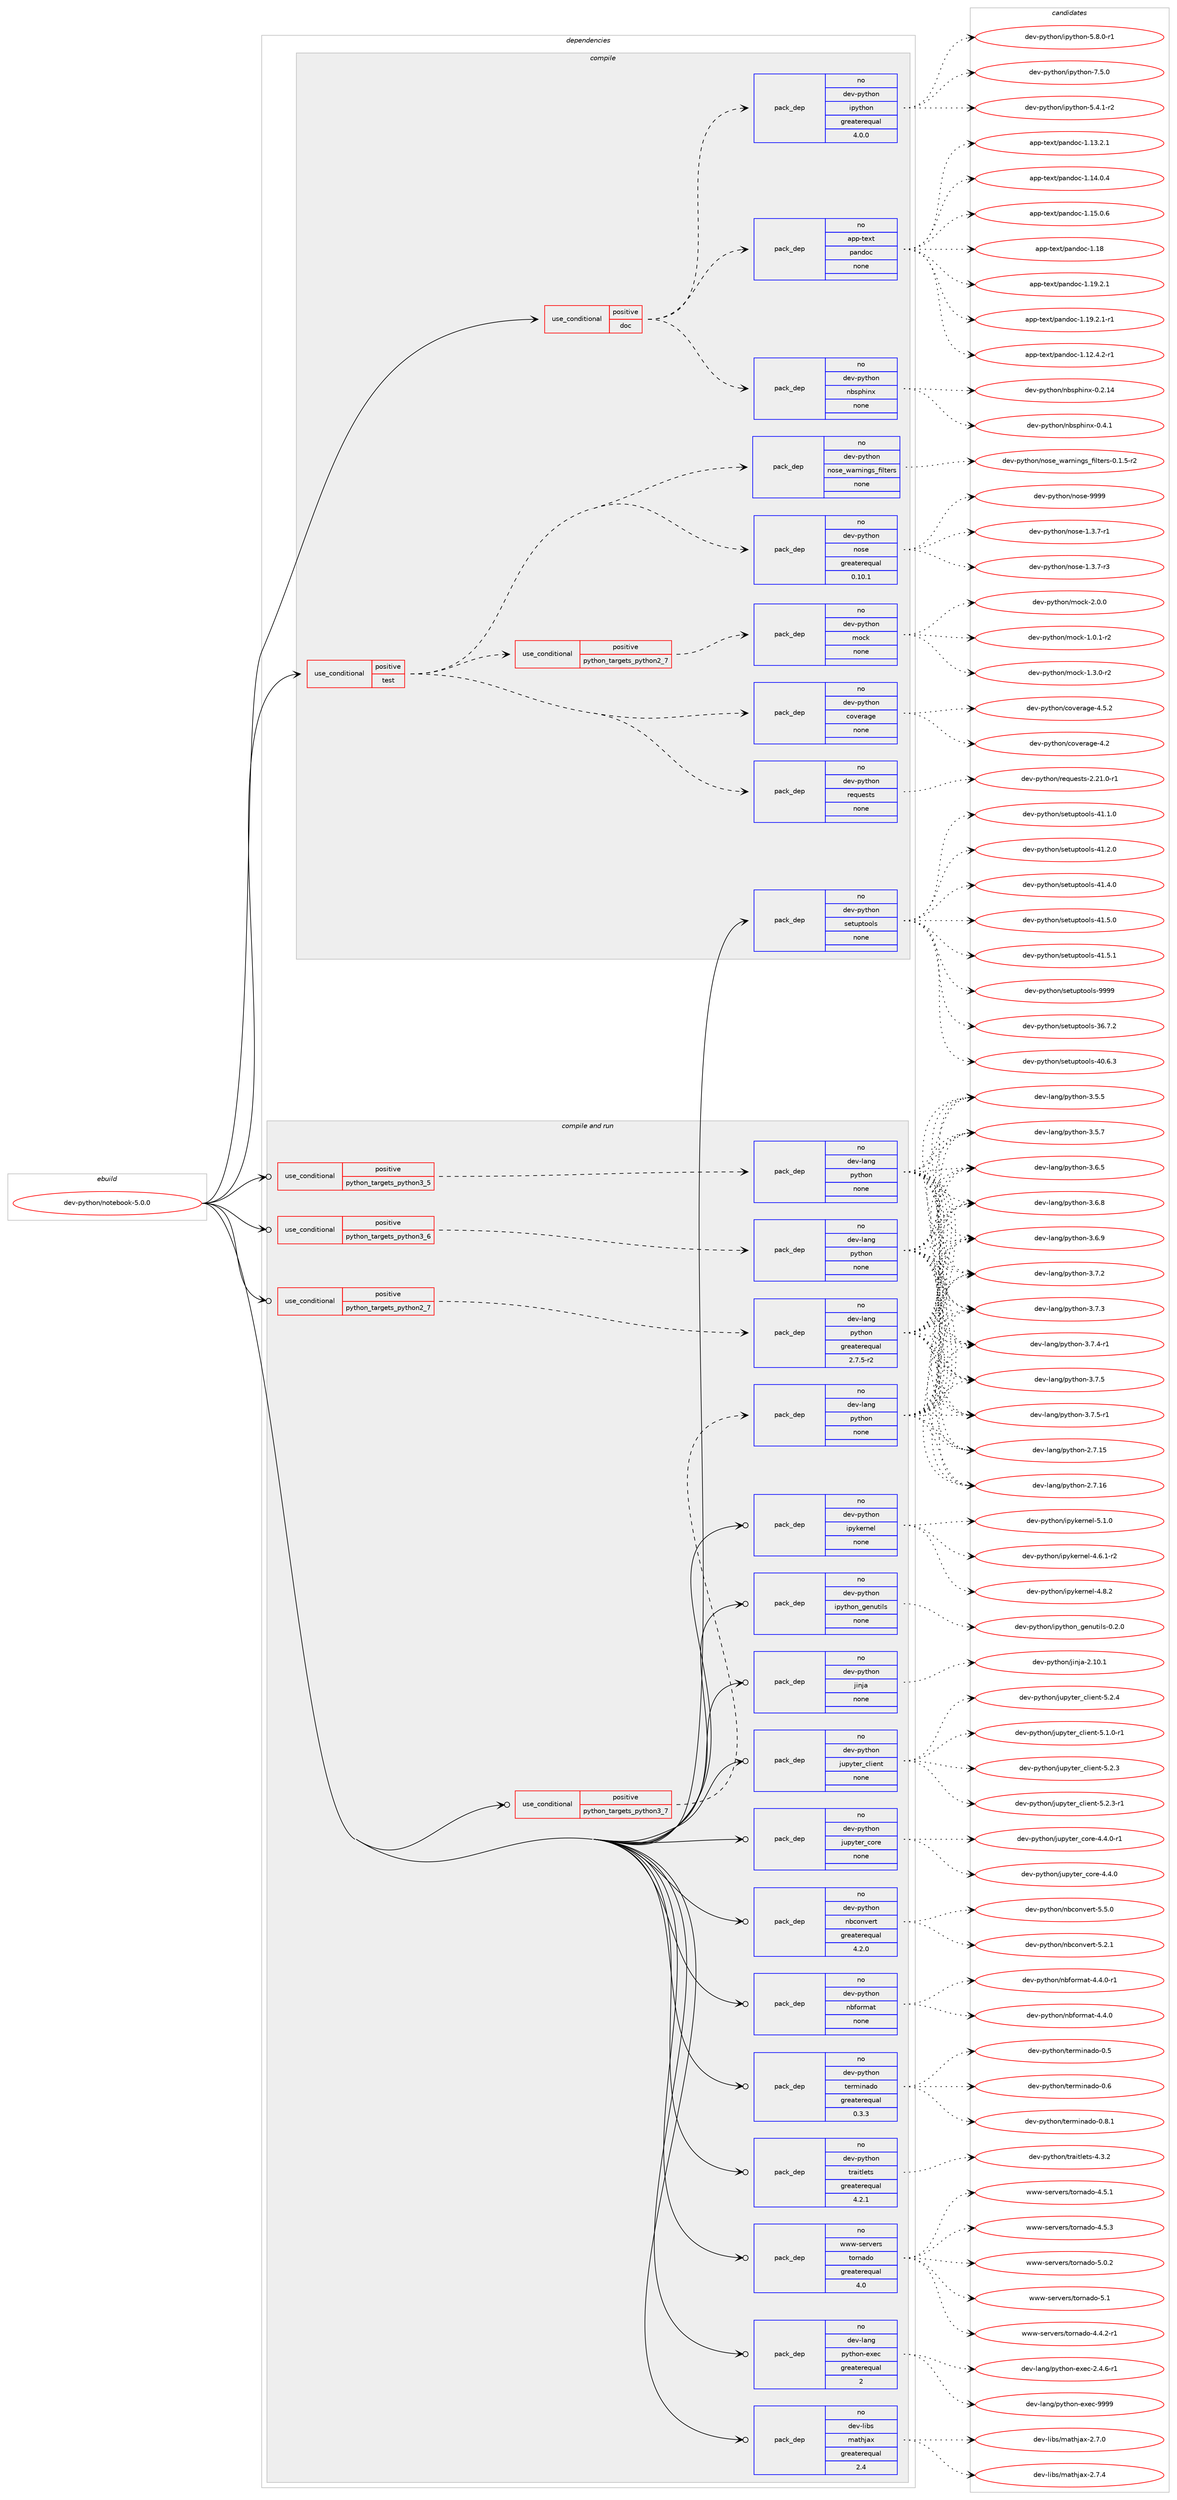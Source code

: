 digraph prolog {

# *************
# Graph options
# *************

newrank=true;
concentrate=true;
compound=true;
graph [rankdir=LR,fontname=Helvetica,fontsize=10,ranksep=1.5];#, ranksep=2.5, nodesep=0.2];
edge  [arrowhead=vee];
node  [fontname=Helvetica,fontsize=10];

# **********
# The ebuild
# **********

subgraph cluster_leftcol {
color=gray;
rank=same;
label=<<i>ebuild</i>>;
id [label="dev-python/notebook-5.0.0", color=red, width=4, href="../dev-python/notebook-5.0.0.svg"];
}

# ****************
# The dependencies
# ****************

subgraph cluster_midcol {
color=gray;
label=<<i>dependencies</i>>;
subgraph cluster_compile {
fillcolor="#eeeeee";
style=filled;
label=<<i>compile</i>>;
subgraph cond143280 {
dependency617019 [label=<<TABLE BORDER="0" CELLBORDER="1" CELLSPACING="0" CELLPADDING="4"><TR><TD ROWSPAN="3" CELLPADDING="10">use_conditional</TD></TR><TR><TD>positive</TD></TR><TR><TD>doc</TD></TR></TABLE>>, shape=none, color=red];
subgraph pack461931 {
dependency617020 [label=<<TABLE BORDER="0" CELLBORDER="1" CELLSPACING="0" CELLPADDING="4" WIDTH="220"><TR><TD ROWSPAN="6" CELLPADDING="30">pack_dep</TD></TR><TR><TD WIDTH="110">no</TD></TR><TR><TD>app-text</TD></TR><TR><TD>pandoc</TD></TR><TR><TD>none</TD></TR><TR><TD></TD></TR></TABLE>>, shape=none, color=blue];
}
dependency617019:e -> dependency617020:w [weight=20,style="dashed",arrowhead="vee"];
subgraph pack461932 {
dependency617021 [label=<<TABLE BORDER="0" CELLBORDER="1" CELLSPACING="0" CELLPADDING="4" WIDTH="220"><TR><TD ROWSPAN="6" CELLPADDING="30">pack_dep</TD></TR><TR><TD WIDTH="110">no</TD></TR><TR><TD>dev-python</TD></TR><TR><TD>ipython</TD></TR><TR><TD>greaterequal</TD></TR><TR><TD>4.0.0</TD></TR></TABLE>>, shape=none, color=blue];
}
dependency617019:e -> dependency617021:w [weight=20,style="dashed",arrowhead="vee"];
subgraph pack461933 {
dependency617022 [label=<<TABLE BORDER="0" CELLBORDER="1" CELLSPACING="0" CELLPADDING="4" WIDTH="220"><TR><TD ROWSPAN="6" CELLPADDING="30">pack_dep</TD></TR><TR><TD WIDTH="110">no</TD></TR><TR><TD>dev-python</TD></TR><TR><TD>nbsphinx</TD></TR><TR><TD>none</TD></TR><TR><TD></TD></TR></TABLE>>, shape=none, color=blue];
}
dependency617019:e -> dependency617022:w [weight=20,style="dashed",arrowhead="vee"];
}
id:e -> dependency617019:w [weight=20,style="solid",arrowhead="vee"];
subgraph cond143281 {
dependency617023 [label=<<TABLE BORDER="0" CELLBORDER="1" CELLSPACING="0" CELLPADDING="4"><TR><TD ROWSPAN="3" CELLPADDING="10">use_conditional</TD></TR><TR><TD>positive</TD></TR><TR><TD>test</TD></TR></TABLE>>, shape=none, color=red];
subgraph cond143282 {
dependency617024 [label=<<TABLE BORDER="0" CELLBORDER="1" CELLSPACING="0" CELLPADDING="4"><TR><TD ROWSPAN="3" CELLPADDING="10">use_conditional</TD></TR><TR><TD>positive</TD></TR><TR><TD>python_targets_python2_7</TD></TR></TABLE>>, shape=none, color=red];
subgraph pack461934 {
dependency617025 [label=<<TABLE BORDER="0" CELLBORDER="1" CELLSPACING="0" CELLPADDING="4" WIDTH="220"><TR><TD ROWSPAN="6" CELLPADDING="30">pack_dep</TD></TR><TR><TD WIDTH="110">no</TD></TR><TR><TD>dev-python</TD></TR><TR><TD>mock</TD></TR><TR><TD>none</TD></TR><TR><TD></TD></TR></TABLE>>, shape=none, color=blue];
}
dependency617024:e -> dependency617025:w [weight=20,style="dashed",arrowhead="vee"];
}
dependency617023:e -> dependency617024:w [weight=20,style="dashed",arrowhead="vee"];
subgraph pack461935 {
dependency617026 [label=<<TABLE BORDER="0" CELLBORDER="1" CELLSPACING="0" CELLPADDING="4" WIDTH="220"><TR><TD ROWSPAN="6" CELLPADDING="30">pack_dep</TD></TR><TR><TD WIDTH="110">no</TD></TR><TR><TD>dev-python</TD></TR><TR><TD>nose</TD></TR><TR><TD>greaterequal</TD></TR><TR><TD>0.10.1</TD></TR></TABLE>>, shape=none, color=blue];
}
dependency617023:e -> dependency617026:w [weight=20,style="dashed",arrowhead="vee"];
subgraph pack461936 {
dependency617027 [label=<<TABLE BORDER="0" CELLBORDER="1" CELLSPACING="0" CELLPADDING="4" WIDTH="220"><TR><TD ROWSPAN="6" CELLPADDING="30">pack_dep</TD></TR><TR><TD WIDTH="110">no</TD></TR><TR><TD>dev-python</TD></TR><TR><TD>nose_warnings_filters</TD></TR><TR><TD>none</TD></TR><TR><TD></TD></TR></TABLE>>, shape=none, color=blue];
}
dependency617023:e -> dependency617027:w [weight=20,style="dashed",arrowhead="vee"];
subgraph pack461937 {
dependency617028 [label=<<TABLE BORDER="0" CELLBORDER="1" CELLSPACING="0" CELLPADDING="4" WIDTH="220"><TR><TD ROWSPAN="6" CELLPADDING="30">pack_dep</TD></TR><TR><TD WIDTH="110">no</TD></TR><TR><TD>dev-python</TD></TR><TR><TD>requests</TD></TR><TR><TD>none</TD></TR><TR><TD></TD></TR></TABLE>>, shape=none, color=blue];
}
dependency617023:e -> dependency617028:w [weight=20,style="dashed",arrowhead="vee"];
subgraph pack461938 {
dependency617029 [label=<<TABLE BORDER="0" CELLBORDER="1" CELLSPACING="0" CELLPADDING="4" WIDTH="220"><TR><TD ROWSPAN="6" CELLPADDING="30">pack_dep</TD></TR><TR><TD WIDTH="110">no</TD></TR><TR><TD>dev-python</TD></TR><TR><TD>coverage</TD></TR><TR><TD>none</TD></TR><TR><TD></TD></TR></TABLE>>, shape=none, color=blue];
}
dependency617023:e -> dependency617029:w [weight=20,style="dashed",arrowhead="vee"];
}
id:e -> dependency617023:w [weight=20,style="solid",arrowhead="vee"];
subgraph pack461939 {
dependency617030 [label=<<TABLE BORDER="0" CELLBORDER="1" CELLSPACING="0" CELLPADDING="4" WIDTH="220"><TR><TD ROWSPAN="6" CELLPADDING="30">pack_dep</TD></TR><TR><TD WIDTH="110">no</TD></TR><TR><TD>dev-python</TD></TR><TR><TD>setuptools</TD></TR><TR><TD>none</TD></TR><TR><TD></TD></TR></TABLE>>, shape=none, color=blue];
}
id:e -> dependency617030:w [weight=20,style="solid",arrowhead="vee"];
}
subgraph cluster_compileandrun {
fillcolor="#eeeeee";
style=filled;
label=<<i>compile and run</i>>;
subgraph cond143283 {
dependency617031 [label=<<TABLE BORDER="0" CELLBORDER="1" CELLSPACING="0" CELLPADDING="4"><TR><TD ROWSPAN="3" CELLPADDING="10">use_conditional</TD></TR><TR><TD>positive</TD></TR><TR><TD>python_targets_python2_7</TD></TR></TABLE>>, shape=none, color=red];
subgraph pack461940 {
dependency617032 [label=<<TABLE BORDER="0" CELLBORDER="1" CELLSPACING="0" CELLPADDING="4" WIDTH="220"><TR><TD ROWSPAN="6" CELLPADDING="30">pack_dep</TD></TR><TR><TD WIDTH="110">no</TD></TR><TR><TD>dev-lang</TD></TR><TR><TD>python</TD></TR><TR><TD>greaterequal</TD></TR><TR><TD>2.7.5-r2</TD></TR></TABLE>>, shape=none, color=blue];
}
dependency617031:e -> dependency617032:w [weight=20,style="dashed",arrowhead="vee"];
}
id:e -> dependency617031:w [weight=20,style="solid",arrowhead="odotvee"];
subgraph cond143284 {
dependency617033 [label=<<TABLE BORDER="0" CELLBORDER="1" CELLSPACING="0" CELLPADDING="4"><TR><TD ROWSPAN="3" CELLPADDING="10">use_conditional</TD></TR><TR><TD>positive</TD></TR><TR><TD>python_targets_python3_5</TD></TR></TABLE>>, shape=none, color=red];
subgraph pack461941 {
dependency617034 [label=<<TABLE BORDER="0" CELLBORDER="1" CELLSPACING="0" CELLPADDING="4" WIDTH="220"><TR><TD ROWSPAN="6" CELLPADDING="30">pack_dep</TD></TR><TR><TD WIDTH="110">no</TD></TR><TR><TD>dev-lang</TD></TR><TR><TD>python</TD></TR><TR><TD>none</TD></TR><TR><TD></TD></TR></TABLE>>, shape=none, color=blue];
}
dependency617033:e -> dependency617034:w [weight=20,style="dashed",arrowhead="vee"];
}
id:e -> dependency617033:w [weight=20,style="solid",arrowhead="odotvee"];
subgraph cond143285 {
dependency617035 [label=<<TABLE BORDER="0" CELLBORDER="1" CELLSPACING="0" CELLPADDING="4"><TR><TD ROWSPAN="3" CELLPADDING="10">use_conditional</TD></TR><TR><TD>positive</TD></TR><TR><TD>python_targets_python3_6</TD></TR></TABLE>>, shape=none, color=red];
subgraph pack461942 {
dependency617036 [label=<<TABLE BORDER="0" CELLBORDER="1" CELLSPACING="0" CELLPADDING="4" WIDTH="220"><TR><TD ROWSPAN="6" CELLPADDING="30">pack_dep</TD></TR><TR><TD WIDTH="110">no</TD></TR><TR><TD>dev-lang</TD></TR><TR><TD>python</TD></TR><TR><TD>none</TD></TR><TR><TD></TD></TR></TABLE>>, shape=none, color=blue];
}
dependency617035:e -> dependency617036:w [weight=20,style="dashed",arrowhead="vee"];
}
id:e -> dependency617035:w [weight=20,style="solid",arrowhead="odotvee"];
subgraph cond143286 {
dependency617037 [label=<<TABLE BORDER="0" CELLBORDER="1" CELLSPACING="0" CELLPADDING="4"><TR><TD ROWSPAN="3" CELLPADDING="10">use_conditional</TD></TR><TR><TD>positive</TD></TR><TR><TD>python_targets_python3_7</TD></TR></TABLE>>, shape=none, color=red];
subgraph pack461943 {
dependency617038 [label=<<TABLE BORDER="0" CELLBORDER="1" CELLSPACING="0" CELLPADDING="4" WIDTH="220"><TR><TD ROWSPAN="6" CELLPADDING="30">pack_dep</TD></TR><TR><TD WIDTH="110">no</TD></TR><TR><TD>dev-lang</TD></TR><TR><TD>python</TD></TR><TR><TD>none</TD></TR><TR><TD></TD></TR></TABLE>>, shape=none, color=blue];
}
dependency617037:e -> dependency617038:w [weight=20,style="dashed",arrowhead="vee"];
}
id:e -> dependency617037:w [weight=20,style="solid",arrowhead="odotvee"];
subgraph pack461944 {
dependency617039 [label=<<TABLE BORDER="0" CELLBORDER="1" CELLSPACING="0" CELLPADDING="4" WIDTH="220"><TR><TD ROWSPAN="6" CELLPADDING="30">pack_dep</TD></TR><TR><TD WIDTH="110">no</TD></TR><TR><TD>dev-lang</TD></TR><TR><TD>python-exec</TD></TR><TR><TD>greaterequal</TD></TR><TR><TD>2</TD></TR></TABLE>>, shape=none, color=blue];
}
id:e -> dependency617039:w [weight=20,style="solid",arrowhead="odotvee"];
subgraph pack461945 {
dependency617040 [label=<<TABLE BORDER="0" CELLBORDER="1" CELLSPACING="0" CELLPADDING="4" WIDTH="220"><TR><TD ROWSPAN="6" CELLPADDING="30">pack_dep</TD></TR><TR><TD WIDTH="110">no</TD></TR><TR><TD>dev-libs</TD></TR><TR><TD>mathjax</TD></TR><TR><TD>greaterequal</TD></TR><TR><TD>2.4</TD></TR></TABLE>>, shape=none, color=blue];
}
id:e -> dependency617040:w [weight=20,style="solid",arrowhead="odotvee"];
subgraph pack461946 {
dependency617041 [label=<<TABLE BORDER="0" CELLBORDER="1" CELLSPACING="0" CELLPADDING="4" WIDTH="220"><TR><TD ROWSPAN="6" CELLPADDING="30">pack_dep</TD></TR><TR><TD WIDTH="110">no</TD></TR><TR><TD>dev-python</TD></TR><TR><TD>ipykernel</TD></TR><TR><TD>none</TD></TR><TR><TD></TD></TR></TABLE>>, shape=none, color=blue];
}
id:e -> dependency617041:w [weight=20,style="solid",arrowhead="odotvee"];
subgraph pack461947 {
dependency617042 [label=<<TABLE BORDER="0" CELLBORDER="1" CELLSPACING="0" CELLPADDING="4" WIDTH="220"><TR><TD ROWSPAN="6" CELLPADDING="30">pack_dep</TD></TR><TR><TD WIDTH="110">no</TD></TR><TR><TD>dev-python</TD></TR><TR><TD>ipython_genutils</TD></TR><TR><TD>none</TD></TR><TR><TD></TD></TR></TABLE>>, shape=none, color=blue];
}
id:e -> dependency617042:w [weight=20,style="solid",arrowhead="odotvee"];
subgraph pack461948 {
dependency617043 [label=<<TABLE BORDER="0" CELLBORDER="1" CELLSPACING="0" CELLPADDING="4" WIDTH="220"><TR><TD ROWSPAN="6" CELLPADDING="30">pack_dep</TD></TR><TR><TD WIDTH="110">no</TD></TR><TR><TD>dev-python</TD></TR><TR><TD>jinja</TD></TR><TR><TD>none</TD></TR><TR><TD></TD></TR></TABLE>>, shape=none, color=blue];
}
id:e -> dependency617043:w [weight=20,style="solid",arrowhead="odotvee"];
subgraph pack461949 {
dependency617044 [label=<<TABLE BORDER="0" CELLBORDER="1" CELLSPACING="0" CELLPADDING="4" WIDTH="220"><TR><TD ROWSPAN="6" CELLPADDING="30">pack_dep</TD></TR><TR><TD WIDTH="110">no</TD></TR><TR><TD>dev-python</TD></TR><TR><TD>jupyter_client</TD></TR><TR><TD>none</TD></TR><TR><TD></TD></TR></TABLE>>, shape=none, color=blue];
}
id:e -> dependency617044:w [weight=20,style="solid",arrowhead="odotvee"];
subgraph pack461950 {
dependency617045 [label=<<TABLE BORDER="0" CELLBORDER="1" CELLSPACING="0" CELLPADDING="4" WIDTH="220"><TR><TD ROWSPAN="6" CELLPADDING="30">pack_dep</TD></TR><TR><TD WIDTH="110">no</TD></TR><TR><TD>dev-python</TD></TR><TR><TD>jupyter_core</TD></TR><TR><TD>none</TD></TR><TR><TD></TD></TR></TABLE>>, shape=none, color=blue];
}
id:e -> dependency617045:w [weight=20,style="solid",arrowhead="odotvee"];
subgraph pack461951 {
dependency617046 [label=<<TABLE BORDER="0" CELLBORDER="1" CELLSPACING="0" CELLPADDING="4" WIDTH="220"><TR><TD ROWSPAN="6" CELLPADDING="30">pack_dep</TD></TR><TR><TD WIDTH="110">no</TD></TR><TR><TD>dev-python</TD></TR><TR><TD>nbconvert</TD></TR><TR><TD>greaterequal</TD></TR><TR><TD>4.2.0</TD></TR></TABLE>>, shape=none, color=blue];
}
id:e -> dependency617046:w [weight=20,style="solid",arrowhead="odotvee"];
subgraph pack461952 {
dependency617047 [label=<<TABLE BORDER="0" CELLBORDER="1" CELLSPACING="0" CELLPADDING="4" WIDTH="220"><TR><TD ROWSPAN="6" CELLPADDING="30">pack_dep</TD></TR><TR><TD WIDTH="110">no</TD></TR><TR><TD>dev-python</TD></TR><TR><TD>nbformat</TD></TR><TR><TD>none</TD></TR><TR><TD></TD></TR></TABLE>>, shape=none, color=blue];
}
id:e -> dependency617047:w [weight=20,style="solid",arrowhead="odotvee"];
subgraph pack461953 {
dependency617048 [label=<<TABLE BORDER="0" CELLBORDER="1" CELLSPACING="0" CELLPADDING="4" WIDTH="220"><TR><TD ROWSPAN="6" CELLPADDING="30">pack_dep</TD></TR><TR><TD WIDTH="110">no</TD></TR><TR><TD>dev-python</TD></TR><TR><TD>terminado</TD></TR><TR><TD>greaterequal</TD></TR><TR><TD>0.3.3</TD></TR></TABLE>>, shape=none, color=blue];
}
id:e -> dependency617048:w [weight=20,style="solid",arrowhead="odotvee"];
subgraph pack461954 {
dependency617049 [label=<<TABLE BORDER="0" CELLBORDER="1" CELLSPACING="0" CELLPADDING="4" WIDTH="220"><TR><TD ROWSPAN="6" CELLPADDING="30">pack_dep</TD></TR><TR><TD WIDTH="110">no</TD></TR><TR><TD>dev-python</TD></TR><TR><TD>traitlets</TD></TR><TR><TD>greaterequal</TD></TR><TR><TD>4.2.1</TD></TR></TABLE>>, shape=none, color=blue];
}
id:e -> dependency617049:w [weight=20,style="solid",arrowhead="odotvee"];
subgraph pack461955 {
dependency617050 [label=<<TABLE BORDER="0" CELLBORDER="1" CELLSPACING="0" CELLPADDING="4" WIDTH="220"><TR><TD ROWSPAN="6" CELLPADDING="30">pack_dep</TD></TR><TR><TD WIDTH="110">no</TD></TR><TR><TD>www-servers</TD></TR><TR><TD>tornado</TD></TR><TR><TD>greaterequal</TD></TR><TR><TD>4.0</TD></TR></TABLE>>, shape=none, color=blue];
}
id:e -> dependency617050:w [weight=20,style="solid",arrowhead="odotvee"];
}
subgraph cluster_run {
fillcolor="#eeeeee";
style=filled;
label=<<i>run</i>>;
}
}

# **************
# The candidates
# **************

subgraph cluster_choices {
rank=same;
color=gray;
label=<<i>candidates</i>>;

subgraph choice461931 {
color=black;
nodesep=1;
choice97112112451161011201164711297110100111994549464950465246504511449 [label="app-text/pandoc-1.12.4.2-r1", color=red, width=4,href="../app-text/pandoc-1.12.4.2-r1.svg"];
choice9711211245116101120116471129711010011199454946495146504649 [label="app-text/pandoc-1.13.2.1", color=red, width=4,href="../app-text/pandoc-1.13.2.1.svg"];
choice9711211245116101120116471129711010011199454946495246484652 [label="app-text/pandoc-1.14.0.4", color=red, width=4,href="../app-text/pandoc-1.14.0.4.svg"];
choice9711211245116101120116471129711010011199454946495346484654 [label="app-text/pandoc-1.15.0.6", color=red, width=4,href="../app-text/pandoc-1.15.0.6.svg"];
choice97112112451161011201164711297110100111994549464956 [label="app-text/pandoc-1.18", color=red, width=4,href="../app-text/pandoc-1.18.svg"];
choice9711211245116101120116471129711010011199454946495746504649 [label="app-text/pandoc-1.19.2.1", color=red, width=4,href="../app-text/pandoc-1.19.2.1.svg"];
choice97112112451161011201164711297110100111994549464957465046494511449 [label="app-text/pandoc-1.19.2.1-r1", color=red, width=4,href="../app-text/pandoc-1.19.2.1-r1.svg"];
dependency617020:e -> choice97112112451161011201164711297110100111994549464950465246504511449:w [style=dotted,weight="100"];
dependency617020:e -> choice9711211245116101120116471129711010011199454946495146504649:w [style=dotted,weight="100"];
dependency617020:e -> choice9711211245116101120116471129711010011199454946495246484652:w [style=dotted,weight="100"];
dependency617020:e -> choice9711211245116101120116471129711010011199454946495346484654:w [style=dotted,weight="100"];
dependency617020:e -> choice97112112451161011201164711297110100111994549464956:w [style=dotted,weight="100"];
dependency617020:e -> choice9711211245116101120116471129711010011199454946495746504649:w [style=dotted,weight="100"];
dependency617020:e -> choice97112112451161011201164711297110100111994549464957465046494511449:w [style=dotted,weight="100"];
}
subgraph choice461932 {
color=black;
nodesep=1;
choice10010111845112121116104111110471051121211161041111104553465246494511450 [label="dev-python/ipython-5.4.1-r2", color=red, width=4,href="../dev-python/ipython-5.4.1-r2.svg"];
choice10010111845112121116104111110471051121211161041111104553465646484511449 [label="dev-python/ipython-5.8.0-r1", color=red, width=4,href="../dev-python/ipython-5.8.0-r1.svg"];
choice1001011184511212111610411111047105112121116104111110455546534648 [label="dev-python/ipython-7.5.0", color=red, width=4,href="../dev-python/ipython-7.5.0.svg"];
dependency617021:e -> choice10010111845112121116104111110471051121211161041111104553465246494511450:w [style=dotted,weight="100"];
dependency617021:e -> choice10010111845112121116104111110471051121211161041111104553465646484511449:w [style=dotted,weight="100"];
dependency617021:e -> choice1001011184511212111610411111047105112121116104111110455546534648:w [style=dotted,weight="100"];
}
subgraph choice461933 {
color=black;
nodesep=1;
choice10010111845112121116104111110471109811511210410511012045484650464952 [label="dev-python/nbsphinx-0.2.14", color=red, width=4,href="../dev-python/nbsphinx-0.2.14.svg"];
choice100101118451121211161041111104711098115112104105110120454846524649 [label="dev-python/nbsphinx-0.4.1", color=red, width=4,href="../dev-python/nbsphinx-0.4.1.svg"];
dependency617022:e -> choice10010111845112121116104111110471109811511210410511012045484650464952:w [style=dotted,weight="100"];
dependency617022:e -> choice100101118451121211161041111104711098115112104105110120454846524649:w [style=dotted,weight="100"];
}
subgraph choice461934 {
color=black;
nodesep=1;
choice1001011184511212111610411111047109111991074549464846494511450 [label="dev-python/mock-1.0.1-r2", color=red, width=4,href="../dev-python/mock-1.0.1-r2.svg"];
choice1001011184511212111610411111047109111991074549465146484511450 [label="dev-python/mock-1.3.0-r2", color=red, width=4,href="../dev-python/mock-1.3.0-r2.svg"];
choice100101118451121211161041111104710911199107455046484648 [label="dev-python/mock-2.0.0", color=red, width=4,href="../dev-python/mock-2.0.0.svg"];
dependency617025:e -> choice1001011184511212111610411111047109111991074549464846494511450:w [style=dotted,weight="100"];
dependency617025:e -> choice1001011184511212111610411111047109111991074549465146484511450:w [style=dotted,weight="100"];
dependency617025:e -> choice100101118451121211161041111104710911199107455046484648:w [style=dotted,weight="100"];
}
subgraph choice461935 {
color=black;
nodesep=1;
choice10010111845112121116104111110471101111151014549465146554511449 [label="dev-python/nose-1.3.7-r1", color=red, width=4,href="../dev-python/nose-1.3.7-r1.svg"];
choice10010111845112121116104111110471101111151014549465146554511451 [label="dev-python/nose-1.3.7-r3", color=red, width=4,href="../dev-python/nose-1.3.7-r3.svg"];
choice10010111845112121116104111110471101111151014557575757 [label="dev-python/nose-9999", color=red, width=4,href="../dev-python/nose-9999.svg"];
dependency617026:e -> choice10010111845112121116104111110471101111151014549465146554511449:w [style=dotted,weight="100"];
dependency617026:e -> choice10010111845112121116104111110471101111151014549465146554511451:w [style=dotted,weight="100"];
dependency617026:e -> choice10010111845112121116104111110471101111151014557575757:w [style=dotted,weight="100"];
}
subgraph choice461936 {
color=black;
nodesep=1;
choice10010111845112121116104111110471101111151019511997114110105110103115951021051081161011141154548464946534511450 [label="dev-python/nose_warnings_filters-0.1.5-r2", color=red, width=4,href="../dev-python/nose_warnings_filters-0.1.5-r2.svg"];
dependency617027:e -> choice10010111845112121116104111110471101111151019511997114110105110103115951021051081161011141154548464946534511450:w [style=dotted,weight="100"];
}
subgraph choice461937 {
color=black;
nodesep=1;
choice1001011184511212111610411111047114101113117101115116115455046504946484511449 [label="dev-python/requests-2.21.0-r1", color=red, width=4,href="../dev-python/requests-2.21.0-r1.svg"];
dependency617028:e -> choice1001011184511212111610411111047114101113117101115116115455046504946484511449:w [style=dotted,weight="100"];
}
subgraph choice461938 {
color=black;
nodesep=1;
choice1001011184511212111610411111047991111181011149710310145524650 [label="dev-python/coverage-4.2", color=red, width=4,href="../dev-python/coverage-4.2.svg"];
choice10010111845112121116104111110479911111810111497103101455246534650 [label="dev-python/coverage-4.5.2", color=red, width=4,href="../dev-python/coverage-4.5.2.svg"];
dependency617029:e -> choice1001011184511212111610411111047991111181011149710310145524650:w [style=dotted,weight="100"];
dependency617029:e -> choice10010111845112121116104111110479911111810111497103101455246534650:w [style=dotted,weight="100"];
}
subgraph choice461939 {
color=black;
nodesep=1;
choice100101118451121211161041111104711510111611711211611111110811545515446554650 [label="dev-python/setuptools-36.7.2", color=red, width=4,href="../dev-python/setuptools-36.7.2.svg"];
choice100101118451121211161041111104711510111611711211611111110811545524846544651 [label="dev-python/setuptools-40.6.3", color=red, width=4,href="../dev-python/setuptools-40.6.3.svg"];
choice100101118451121211161041111104711510111611711211611111110811545524946494648 [label="dev-python/setuptools-41.1.0", color=red, width=4,href="../dev-python/setuptools-41.1.0.svg"];
choice100101118451121211161041111104711510111611711211611111110811545524946504648 [label="dev-python/setuptools-41.2.0", color=red, width=4,href="../dev-python/setuptools-41.2.0.svg"];
choice100101118451121211161041111104711510111611711211611111110811545524946524648 [label="dev-python/setuptools-41.4.0", color=red, width=4,href="../dev-python/setuptools-41.4.0.svg"];
choice100101118451121211161041111104711510111611711211611111110811545524946534648 [label="dev-python/setuptools-41.5.0", color=red, width=4,href="../dev-python/setuptools-41.5.0.svg"];
choice100101118451121211161041111104711510111611711211611111110811545524946534649 [label="dev-python/setuptools-41.5.1", color=red, width=4,href="../dev-python/setuptools-41.5.1.svg"];
choice10010111845112121116104111110471151011161171121161111111081154557575757 [label="dev-python/setuptools-9999", color=red, width=4,href="../dev-python/setuptools-9999.svg"];
dependency617030:e -> choice100101118451121211161041111104711510111611711211611111110811545515446554650:w [style=dotted,weight="100"];
dependency617030:e -> choice100101118451121211161041111104711510111611711211611111110811545524846544651:w [style=dotted,weight="100"];
dependency617030:e -> choice100101118451121211161041111104711510111611711211611111110811545524946494648:w [style=dotted,weight="100"];
dependency617030:e -> choice100101118451121211161041111104711510111611711211611111110811545524946504648:w [style=dotted,weight="100"];
dependency617030:e -> choice100101118451121211161041111104711510111611711211611111110811545524946524648:w [style=dotted,weight="100"];
dependency617030:e -> choice100101118451121211161041111104711510111611711211611111110811545524946534648:w [style=dotted,weight="100"];
dependency617030:e -> choice100101118451121211161041111104711510111611711211611111110811545524946534649:w [style=dotted,weight="100"];
dependency617030:e -> choice10010111845112121116104111110471151011161171121161111111081154557575757:w [style=dotted,weight="100"];
}
subgraph choice461940 {
color=black;
nodesep=1;
choice10010111845108971101034711212111610411111045504655464953 [label="dev-lang/python-2.7.15", color=red, width=4,href="../dev-lang/python-2.7.15.svg"];
choice10010111845108971101034711212111610411111045504655464954 [label="dev-lang/python-2.7.16", color=red, width=4,href="../dev-lang/python-2.7.16.svg"];
choice100101118451089711010347112121116104111110455146534653 [label="dev-lang/python-3.5.5", color=red, width=4,href="../dev-lang/python-3.5.5.svg"];
choice100101118451089711010347112121116104111110455146534655 [label="dev-lang/python-3.5.7", color=red, width=4,href="../dev-lang/python-3.5.7.svg"];
choice100101118451089711010347112121116104111110455146544653 [label="dev-lang/python-3.6.5", color=red, width=4,href="../dev-lang/python-3.6.5.svg"];
choice100101118451089711010347112121116104111110455146544656 [label="dev-lang/python-3.6.8", color=red, width=4,href="../dev-lang/python-3.6.8.svg"];
choice100101118451089711010347112121116104111110455146544657 [label="dev-lang/python-3.6.9", color=red, width=4,href="../dev-lang/python-3.6.9.svg"];
choice100101118451089711010347112121116104111110455146554650 [label="dev-lang/python-3.7.2", color=red, width=4,href="../dev-lang/python-3.7.2.svg"];
choice100101118451089711010347112121116104111110455146554651 [label="dev-lang/python-3.7.3", color=red, width=4,href="../dev-lang/python-3.7.3.svg"];
choice1001011184510897110103471121211161041111104551465546524511449 [label="dev-lang/python-3.7.4-r1", color=red, width=4,href="../dev-lang/python-3.7.4-r1.svg"];
choice100101118451089711010347112121116104111110455146554653 [label="dev-lang/python-3.7.5", color=red, width=4,href="../dev-lang/python-3.7.5.svg"];
choice1001011184510897110103471121211161041111104551465546534511449 [label="dev-lang/python-3.7.5-r1", color=red, width=4,href="../dev-lang/python-3.7.5-r1.svg"];
dependency617032:e -> choice10010111845108971101034711212111610411111045504655464953:w [style=dotted,weight="100"];
dependency617032:e -> choice10010111845108971101034711212111610411111045504655464954:w [style=dotted,weight="100"];
dependency617032:e -> choice100101118451089711010347112121116104111110455146534653:w [style=dotted,weight="100"];
dependency617032:e -> choice100101118451089711010347112121116104111110455146534655:w [style=dotted,weight="100"];
dependency617032:e -> choice100101118451089711010347112121116104111110455146544653:w [style=dotted,weight="100"];
dependency617032:e -> choice100101118451089711010347112121116104111110455146544656:w [style=dotted,weight="100"];
dependency617032:e -> choice100101118451089711010347112121116104111110455146544657:w [style=dotted,weight="100"];
dependency617032:e -> choice100101118451089711010347112121116104111110455146554650:w [style=dotted,weight="100"];
dependency617032:e -> choice100101118451089711010347112121116104111110455146554651:w [style=dotted,weight="100"];
dependency617032:e -> choice1001011184510897110103471121211161041111104551465546524511449:w [style=dotted,weight="100"];
dependency617032:e -> choice100101118451089711010347112121116104111110455146554653:w [style=dotted,weight="100"];
dependency617032:e -> choice1001011184510897110103471121211161041111104551465546534511449:w [style=dotted,weight="100"];
}
subgraph choice461941 {
color=black;
nodesep=1;
choice10010111845108971101034711212111610411111045504655464953 [label="dev-lang/python-2.7.15", color=red, width=4,href="../dev-lang/python-2.7.15.svg"];
choice10010111845108971101034711212111610411111045504655464954 [label="dev-lang/python-2.7.16", color=red, width=4,href="../dev-lang/python-2.7.16.svg"];
choice100101118451089711010347112121116104111110455146534653 [label="dev-lang/python-3.5.5", color=red, width=4,href="../dev-lang/python-3.5.5.svg"];
choice100101118451089711010347112121116104111110455146534655 [label="dev-lang/python-3.5.7", color=red, width=4,href="../dev-lang/python-3.5.7.svg"];
choice100101118451089711010347112121116104111110455146544653 [label="dev-lang/python-3.6.5", color=red, width=4,href="../dev-lang/python-3.6.5.svg"];
choice100101118451089711010347112121116104111110455146544656 [label="dev-lang/python-3.6.8", color=red, width=4,href="../dev-lang/python-3.6.8.svg"];
choice100101118451089711010347112121116104111110455146544657 [label="dev-lang/python-3.6.9", color=red, width=4,href="../dev-lang/python-3.6.9.svg"];
choice100101118451089711010347112121116104111110455146554650 [label="dev-lang/python-3.7.2", color=red, width=4,href="../dev-lang/python-3.7.2.svg"];
choice100101118451089711010347112121116104111110455146554651 [label="dev-lang/python-3.7.3", color=red, width=4,href="../dev-lang/python-3.7.3.svg"];
choice1001011184510897110103471121211161041111104551465546524511449 [label="dev-lang/python-3.7.4-r1", color=red, width=4,href="../dev-lang/python-3.7.4-r1.svg"];
choice100101118451089711010347112121116104111110455146554653 [label="dev-lang/python-3.7.5", color=red, width=4,href="../dev-lang/python-3.7.5.svg"];
choice1001011184510897110103471121211161041111104551465546534511449 [label="dev-lang/python-3.7.5-r1", color=red, width=4,href="../dev-lang/python-3.7.5-r1.svg"];
dependency617034:e -> choice10010111845108971101034711212111610411111045504655464953:w [style=dotted,weight="100"];
dependency617034:e -> choice10010111845108971101034711212111610411111045504655464954:w [style=dotted,weight="100"];
dependency617034:e -> choice100101118451089711010347112121116104111110455146534653:w [style=dotted,weight="100"];
dependency617034:e -> choice100101118451089711010347112121116104111110455146534655:w [style=dotted,weight="100"];
dependency617034:e -> choice100101118451089711010347112121116104111110455146544653:w [style=dotted,weight="100"];
dependency617034:e -> choice100101118451089711010347112121116104111110455146544656:w [style=dotted,weight="100"];
dependency617034:e -> choice100101118451089711010347112121116104111110455146544657:w [style=dotted,weight="100"];
dependency617034:e -> choice100101118451089711010347112121116104111110455146554650:w [style=dotted,weight="100"];
dependency617034:e -> choice100101118451089711010347112121116104111110455146554651:w [style=dotted,weight="100"];
dependency617034:e -> choice1001011184510897110103471121211161041111104551465546524511449:w [style=dotted,weight="100"];
dependency617034:e -> choice100101118451089711010347112121116104111110455146554653:w [style=dotted,weight="100"];
dependency617034:e -> choice1001011184510897110103471121211161041111104551465546534511449:w [style=dotted,weight="100"];
}
subgraph choice461942 {
color=black;
nodesep=1;
choice10010111845108971101034711212111610411111045504655464953 [label="dev-lang/python-2.7.15", color=red, width=4,href="../dev-lang/python-2.7.15.svg"];
choice10010111845108971101034711212111610411111045504655464954 [label="dev-lang/python-2.7.16", color=red, width=4,href="../dev-lang/python-2.7.16.svg"];
choice100101118451089711010347112121116104111110455146534653 [label="dev-lang/python-3.5.5", color=red, width=4,href="../dev-lang/python-3.5.5.svg"];
choice100101118451089711010347112121116104111110455146534655 [label="dev-lang/python-3.5.7", color=red, width=4,href="../dev-lang/python-3.5.7.svg"];
choice100101118451089711010347112121116104111110455146544653 [label="dev-lang/python-3.6.5", color=red, width=4,href="../dev-lang/python-3.6.5.svg"];
choice100101118451089711010347112121116104111110455146544656 [label="dev-lang/python-3.6.8", color=red, width=4,href="../dev-lang/python-3.6.8.svg"];
choice100101118451089711010347112121116104111110455146544657 [label="dev-lang/python-3.6.9", color=red, width=4,href="../dev-lang/python-3.6.9.svg"];
choice100101118451089711010347112121116104111110455146554650 [label="dev-lang/python-3.7.2", color=red, width=4,href="../dev-lang/python-3.7.2.svg"];
choice100101118451089711010347112121116104111110455146554651 [label="dev-lang/python-3.7.3", color=red, width=4,href="../dev-lang/python-3.7.3.svg"];
choice1001011184510897110103471121211161041111104551465546524511449 [label="dev-lang/python-3.7.4-r1", color=red, width=4,href="../dev-lang/python-3.7.4-r1.svg"];
choice100101118451089711010347112121116104111110455146554653 [label="dev-lang/python-3.7.5", color=red, width=4,href="../dev-lang/python-3.7.5.svg"];
choice1001011184510897110103471121211161041111104551465546534511449 [label="dev-lang/python-3.7.5-r1", color=red, width=4,href="../dev-lang/python-3.7.5-r1.svg"];
dependency617036:e -> choice10010111845108971101034711212111610411111045504655464953:w [style=dotted,weight="100"];
dependency617036:e -> choice10010111845108971101034711212111610411111045504655464954:w [style=dotted,weight="100"];
dependency617036:e -> choice100101118451089711010347112121116104111110455146534653:w [style=dotted,weight="100"];
dependency617036:e -> choice100101118451089711010347112121116104111110455146534655:w [style=dotted,weight="100"];
dependency617036:e -> choice100101118451089711010347112121116104111110455146544653:w [style=dotted,weight="100"];
dependency617036:e -> choice100101118451089711010347112121116104111110455146544656:w [style=dotted,weight="100"];
dependency617036:e -> choice100101118451089711010347112121116104111110455146544657:w [style=dotted,weight="100"];
dependency617036:e -> choice100101118451089711010347112121116104111110455146554650:w [style=dotted,weight="100"];
dependency617036:e -> choice100101118451089711010347112121116104111110455146554651:w [style=dotted,weight="100"];
dependency617036:e -> choice1001011184510897110103471121211161041111104551465546524511449:w [style=dotted,weight="100"];
dependency617036:e -> choice100101118451089711010347112121116104111110455146554653:w [style=dotted,weight="100"];
dependency617036:e -> choice1001011184510897110103471121211161041111104551465546534511449:w [style=dotted,weight="100"];
}
subgraph choice461943 {
color=black;
nodesep=1;
choice10010111845108971101034711212111610411111045504655464953 [label="dev-lang/python-2.7.15", color=red, width=4,href="../dev-lang/python-2.7.15.svg"];
choice10010111845108971101034711212111610411111045504655464954 [label="dev-lang/python-2.7.16", color=red, width=4,href="../dev-lang/python-2.7.16.svg"];
choice100101118451089711010347112121116104111110455146534653 [label="dev-lang/python-3.5.5", color=red, width=4,href="../dev-lang/python-3.5.5.svg"];
choice100101118451089711010347112121116104111110455146534655 [label="dev-lang/python-3.5.7", color=red, width=4,href="../dev-lang/python-3.5.7.svg"];
choice100101118451089711010347112121116104111110455146544653 [label="dev-lang/python-3.6.5", color=red, width=4,href="../dev-lang/python-3.6.5.svg"];
choice100101118451089711010347112121116104111110455146544656 [label="dev-lang/python-3.6.8", color=red, width=4,href="../dev-lang/python-3.6.8.svg"];
choice100101118451089711010347112121116104111110455146544657 [label="dev-lang/python-3.6.9", color=red, width=4,href="../dev-lang/python-3.6.9.svg"];
choice100101118451089711010347112121116104111110455146554650 [label="dev-lang/python-3.7.2", color=red, width=4,href="../dev-lang/python-3.7.2.svg"];
choice100101118451089711010347112121116104111110455146554651 [label="dev-lang/python-3.7.3", color=red, width=4,href="../dev-lang/python-3.7.3.svg"];
choice1001011184510897110103471121211161041111104551465546524511449 [label="dev-lang/python-3.7.4-r1", color=red, width=4,href="../dev-lang/python-3.7.4-r1.svg"];
choice100101118451089711010347112121116104111110455146554653 [label="dev-lang/python-3.7.5", color=red, width=4,href="../dev-lang/python-3.7.5.svg"];
choice1001011184510897110103471121211161041111104551465546534511449 [label="dev-lang/python-3.7.5-r1", color=red, width=4,href="../dev-lang/python-3.7.5-r1.svg"];
dependency617038:e -> choice10010111845108971101034711212111610411111045504655464953:w [style=dotted,weight="100"];
dependency617038:e -> choice10010111845108971101034711212111610411111045504655464954:w [style=dotted,weight="100"];
dependency617038:e -> choice100101118451089711010347112121116104111110455146534653:w [style=dotted,weight="100"];
dependency617038:e -> choice100101118451089711010347112121116104111110455146534655:w [style=dotted,weight="100"];
dependency617038:e -> choice100101118451089711010347112121116104111110455146544653:w [style=dotted,weight="100"];
dependency617038:e -> choice100101118451089711010347112121116104111110455146544656:w [style=dotted,weight="100"];
dependency617038:e -> choice100101118451089711010347112121116104111110455146544657:w [style=dotted,weight="100"];
dependency617038:e -> choice100101118451089711010347112121116104111110455146554650:w [style=dotted,weight="100"];
dependency617038:e -> choice100101118451089711010347112121116104111110455146554651:w [style=dotted,weight="100"];
dependency617038:e -> choice1001011184510897110103471121211161041111104551465546524511449:w [style=dotted,weight="100"];
dependency617038:e -> choice100101118451089711010347112121116104111110455146554653:w [style=dotted,weight="100"];
dependency617038:e -> choice1001011184510897110103471121211161041111104551465546534511449:w [style=dotted,weight="100"];
}
subgraph choice461944 {
color=black;
nodesep=1;
choice10010111845108971101034711212111610411111045101120101994550465246544511449 [label="dev-lang/python-exec-2.4.6-r1", color=red, width=4,href="../dev-lang/python-exec-2.4.6-r1.svg"];
choice10010111845108971101034711212111610411111045101120101994557575757 [label="dev-lang/python-exec-9999", color=red, width=4,href="../dev-lang/python-exec-9999.svg"];
dependency617039:e -> choice10010111845108971101034711212111610411111045101120101994550465246544511449:w [style=dotted,weight="100"];
dependency617039:e -> choice10010111845108971101034711212111610411111045101120101994557575757:w [style=dotted,weight="100"];
}
subgraph choice461945 {
color=black;
nodesep=1;
choice1001011184510810598115471099711610410697120455046554648 [label="dev-libs/mathjax-2.7.0", color=red, width=4,href="../dev-libs/mathjax-2.7.0.svg"];
choice1001011184510810598115471099711610410697120455046554652 [label="dev-libs/mathjax-2.7.4", color=red, width=4,href="../dev-libs/mathjax-2.7.4.svg"];
dependency617040:e -> choice1001011184510810598115471099711610410697120455046554648:w [style=dotted,weight="100"];
dependency617040:e -> choice1001011184510810598115471099711610410697120455046554652:w [style=dotted,weight="100"];
}
subgraph choice461946 {
color=black;
nodesep=1;
choice10010111845112121116104111110471051121211071011141101011084552465446494511450 [label="dev-python/ipykernel-4.6.1-r2", color=red, width=4,href="../dev-python/ipykernel-4.6.1-r2.svg"];
choice1001011184511212111610411111047105112121107101114110101108455246564650 [label="dev-python/ipykernel-4.8.2", color=red, width=4,href="../dev-python/ipykernel-4.8.2.svg"];
choice1001011184511212111610411111047105112121107101114110101108455346494648 [label="dev-python/ipykernel-5.1.0", color=red, width=4,href="../dev-python/ipykernel-5.1.0.svg"];
dependency617041:e -> choice10010111845112121116104111110471051121211071011141101011084552465446494511450:w [style=dotted,weight="100"];
dependency617041:e -> choice1001011184511212111610411111047105112121107101114110101108455246564650:w [style=dotted,weight="100"];
dependency617041:e -> choice1001011184511212111610411111047105112121107101114110101108455346494648:w [style=dotted,weight="100"];
}
subgraph choice461947 {
color=black;
nodesep=1;
choice100101118451121211161041111104710511212111610411111095103101110117116105108115454846504648 [label="dev-python/ipython_genutils-0.2.0", color=red, width=4,href="../dev-python/ipython_genutils-0.2.0.svg"];
dependency617042:e -> choice100101118451121211161041111104710511212111610411111095103101110117116105108115454846504648:w [style=dotted,weight="100"];
}
subgraph choice461948 {
color=black;
nodesep=1;
choice10010111845112121116104111110471061051101069745504649484649 [label="dev-python/jinja-2.10.1", color=red, width=4,href="../dev-python/jinja-2.10.1.svg"];
dependency617043:e -> choice10010111845112121116104111110471061051101069745504649484649:w [style=dotted,weight="100"];
}
subgraph choice461949 {
color=black;
nodesep=1;
choice100101118451121211161041111104710611711212111610111495991081051011101164553464946484511449 [label="dev-python/jupyter_client-5.1.0-r1", color=red, width=4,href="../dev-python/jupyter_client-5.1.0-r1.svg"];
choice10010111845112121116104111110471061171121211161011149599108105101110116455346504651 [label="dev-python/jupyter_client-5.2.3", color=red, width=4,href="../dev-python/jupyter_client-5.2.3.svg"];
choice100101118451121211161041111104710611711212111610111495991081051011101164553465046514511449 [label="dev-python/jupyter_client-5.2.3-r1", color=red, width=4,href="../dev-python/jupyter_client-5.2.3-r1.svg"];
choice10010111845112121116104111110471061171121211161011149599108105101110116455346504652 [label="dev-python/jupyter_client-5.2.4", color=red, width=4,href="../dev-python/jupyter_client-5.2.4.svg"];
dependency617044:e -> choice100101118451121211161041111104710611711212111610111495991081051011101164553464946484511449:w [style=dotted,weight="100"];
dependency617044:e -> choice10010111845112121116104111110471061171121211161011149599108105101110116455346504651:w [style=dotted,weight="100"];
dependency617044:e -> choice100101118451121211161041111104710611711212111610111495991081051011101164553465046514511449:w [style=dotted,weight="100"];
dependency617044:e -> choice10010111845112121116104111110471061171121211161011149599108105101110116455346504652:w [style=dotted,weight="100"];
}
subgraph choice461950 {
color=black;
nodesep=1;
choice10010111845112121116104111110471061171121211161011149599111114101455246524648 [label="dev-python/jupyter_core-4.4.0", color=red, width=4,href="../dev-python/jupyter_core-4.4.0.svg"];
choice100101118451121211161041111104710611711212111610111495991111141014552465246484511449 [label="dev-python/jupyter_core-4.4.0-r1", color=red, width=4,href="../dev-python/jupyter_core-4.4.0-r1.svg"];
dependency617045:e -> choice10010111845112121116104111110471061171121211161011149599111114101455246524648:w [style=dotted,weight="100"];
dependency617045:e -> choice100101118451121211161041111104710611711212111610111495991111141014552465246484511449:w [style=dotted,weight="100"];
}
subgraph choice461951 {
color=black;
nodesep=1;
choice10010111845112121116104111110471109899111110118101114116455346504649 [label="dev-python/nbconvert-5.2.1", color=red, width=4,href="../dev-python/nbconvert-5.2.1.svg"];
choice10010111845112121116104111110471109899111110118101114116455346534648 [label="dev-python/nbconvert-5.5.0", color=red, width=4,href="../dev-python/nbconvert-5.5.0.svg"];
dependency617046:e -> choice10010111845112121116104111110471109899111110118101114116455346504649:w [style=dotted,weight="100"];
dependency617046:e -> choice10010111845112121116104111110471109899111110118101114116455346534648:w [style=dotted,weight="100"];
}
subgraph choice461952 {
color=black;
nodesep=1;
choice10010111845112121116104111110471109810211111410997116455246524648 [label="dev-python/nbformat-4.4.0", color=red, width=4,href="../dev-python/nbformat-4.4.0.svg"];
choice100101118451121211161041111104711098102111114109971164552465246484511449 [label="dev-python/nbformat-4.4.0-r1", color=red, width=4,href="../dev-python/nbformat-4.4.0-r1.svg"];
dependency617047:e -> choice10010111845112121116104111110471109810211111410997116455246524648:w [style=dotted,weight="100"];
dependency617047:e -> choice100101118451121211161041111104711098102111114109971164552465246484511449:w [style=dotted,weight="100"];
}
subgraph choice461953 {
color=black;
nodesep=1;
choice10010111845112121116104111110471161011141091051109710011145484653 [label="dev-python/terminado-0.5", color=red, width=4,href="../dev-python/terminado-0.5.svg"];
choice10010111845112121116104111110471161011141091051109710011145484654 [label="dev-python/terminado-0.6", color=red, width=4,href="../dev-python/terminado-0.6.svg"];
choice100101118451121211161041111104711610111410910511097100111454846564649 [label="dev-python/terminado-0.8.1", color=red, width=4,href="../dev-python/terminado-0.8.1.svg"];
dependency617048:e -> choice10010111845112121116104111110471161011141091051109710011145484653:w [style=dotted,weight="100"];
dependency617048:e -> choice10010111845112121116104111110471161011141091051109710011145484654:w [style=dotted,weight="100"];
dependency617048:e -> choice100101118451121211161041111104711610111410910511097100111454846564649:w [style=dotted,weight="100"];
}
subgraph choice461954 {
color=black;
nodesep=1;
choice100101118451121211161041111104711611497105116108101116115455246514650 [label="dev-python/traitlets-4.3.2", color=red, width=4,href="../dev-python/traitlets-4.3.2.svg"];
dependency617049:e -> choice100101118451121211161041111104711611497105116108101116115455246514650:w [style=dotted,weight="100"];
}
subgraph choice461955 {
color=black;
nodesep=1;
choice1191191194511510111411810111411547116111114110971001114552465246504511449 [label="www-servers/tornado-4.4.2-r1", color=red, width=4,href="../www-servers/tornado-4.4.2-r1.svg"];
choice119119119451151011141181011141154711611111411097100111455246534649 [label="www-servers/tornado-4.5.1", color=red, width=4,href="../www-servers/tornado-4.5.1.svg"];
choice119119119451151011141181011141154711611111411097100111455246534651 [label="www-servers/tornado-4.5.3", color=red, width=4,href="../www-servers/tornado-4.5.3.svg"];
choice119119119451151011141181011141154711611111411097100111455346484650 [label="www-servers/tornado-5.0.2", color=red, width=4,href="../www-servers/tornado-5.0.2.svg"];
choice11911911945115101114118101114115471161111141109710011145534649 [label="www-servers/tornado-5.1", color=red, width=4,href="../www-servers/tornado-5.1.svg"];
dependency617050:e -> choice1191191194511510111411810111411547116111114110971001114552465246504511449:w [style=dotted,weight="100"];
dependency617050:e -> choice119119119451151011141181011141154711611111411097100111455246534649:w [style=dotted,weight="100"];
dependency617050:e -> choice119119119451151011141181011141154711611111411097100111455246534651:w [style=dotted,weight="100"];
dependency617050:e -> choice119119119451151011141181011141154711611111411097100111455346484650:w [style=dotted,weight="100"];
dependency617050:e -> choice11911911945115101114118101114115471161111141109710011145534649:w [style=dotted,weight="100"];
}
}

}

